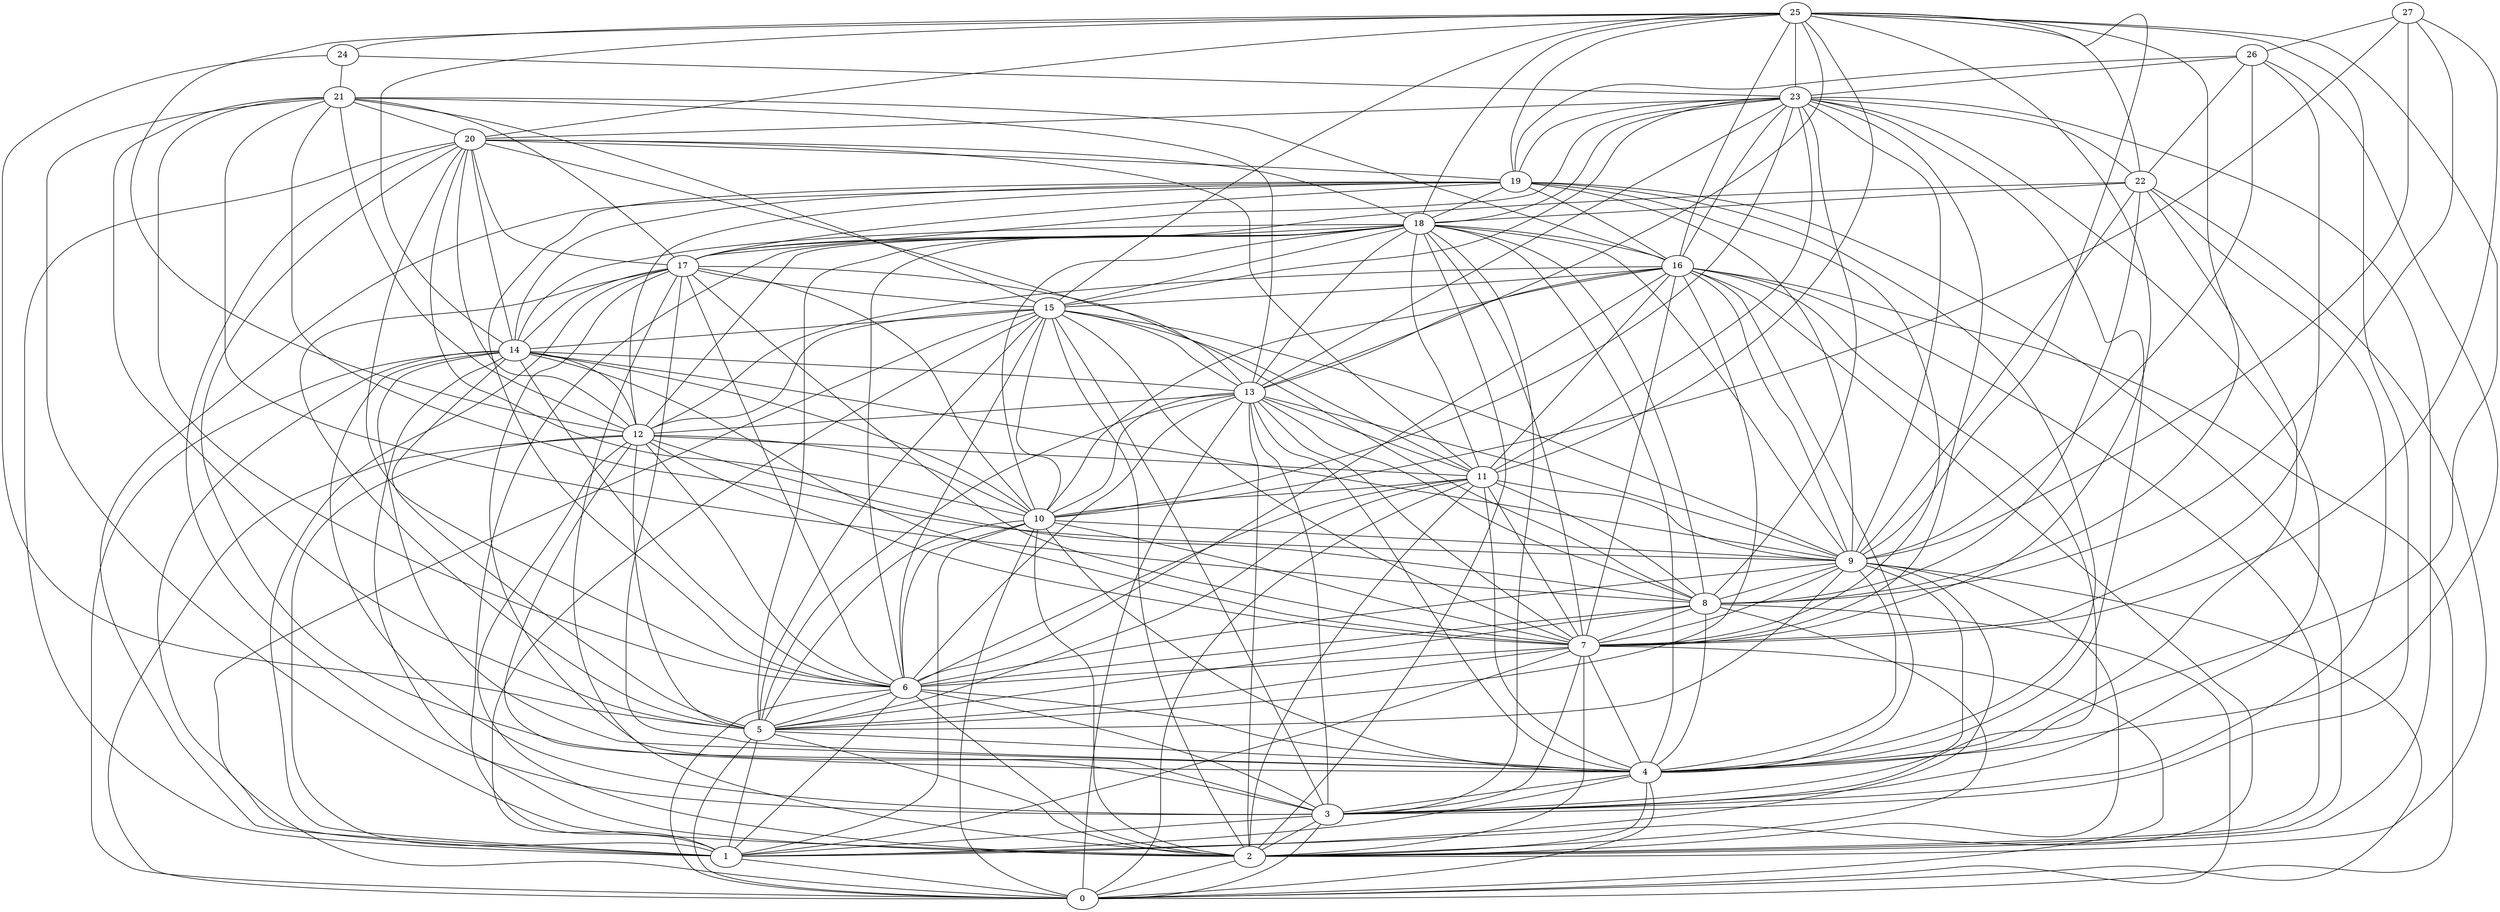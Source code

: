 graph G {
0;

1;

2;

3;

4;

5;

6;

7;

8;

9;

10;

11;

12;

13;

14;

15;

16;

17;

18;

19;

20;

21;

22;

23;

24;

25;

26;

27;

1 -- 0;

2 -- 0;

3 -- 0;

3 -- 1;

3 -- 2;

4 -- 0;

4 -- 1;

4 -- 2;

4 -- 3;

5 -- 0;

5 -- 1;

5 -- 2;

5 -- 4;

6 -- 0;

6 -- 1;

6 -- 2;

6 -- 3;

6 -- 4;

6 -- 5;

7 -- 0;

7 -- 1;

7 -- 2;

7 -- 3;

7 -- 4;

7 -- 5;

7 -- 6;

8 -- 0;

8 -- 2;

8 -- 4;

8 -- 5;

8 -- 6;

8 -- 7;

9 -- 0;

9 -- 1;

9 -- 2;

9 -- 3;

9 -- 4;

9 -- 5;

9 -- 6;

9 -- 7;

9 -- 8;

10 -- 0;

10 -- 1;

10 -- 2;

10 -- 4;

10 -- 5;

10 -- 6;

10 -- 7;

10 -- 9;

11 -- 0;

11 -- 2;

11 -- 4;

11 -- 5;

11 -- 6;

11 -- 7;

11 -- 8;

11 -- 9;

11 -- 10;

12 -- 0;

12 -- 1;

12 -- 2;

12 -- 3;

12 -- 5;

12 -- 6;

12 -- 7;

12 -- 8;

12 -- 10;

12 -- 11;

13 -- 0;

13 -- 2;

13 -- 3;

13 -- 4;

13 -- 5;

13 -- 6;

13 -- 7;

13 -- 8;

13 -- 9;

13 -- 10;

13 -- 11;

13 -- 12;

14 -- 0;

14 -- 1;

14 -- 2;

14 -- 3;

14 -- 4;

14 -- 5;

14 -- 6;

14 -- 7;

14 -- 9;

14 -- 10;

14 -- 12;

14 -- 13;

15 -- 0;

15 -- 1;

15 -- 2;

15 -- 3;

15 -- 5;

15 -- 6;

15 -- 7;

15 -- 9;

15 -- 10;

15 -- 11;

15 -- 12;

15 -- 13;

15 -- 14;

16 -- 0;

16 -- 1;

16 -- 2;

16 -- 3;

16 -- 4;

16 -- 5;

16 -- 6;

16 -- 7;

16 -- 9;

16 -- 10;

16 -- 11;

16 -- 12;

16 -- 13;

16 -- 15;

17 -- 1;

17 -- 2;

17 -- 3;

17 -- 4;

17 -- 5;

17 -- 6;

17 -- 7;

17 -- 8;

17 -- 10;

17 -- 14;

17 -- 15;

18 -- 1;

18 -- 2;

18 -- 3;

18 -- 4;

18 -- 5;

18 -- 6;

18 -- 7;

18 -- 8;

18 -- 9;

18 -- 10;

18 -- 11;

18 -- 12;

18 -- 13;

18 -- 14;

18 -- 15;

18 -- 16;

18 -- 17;

19 -- 1;

19 -- 2;

19 -- 4;

19 -- 6;

19 -- 7;

19 -- 9;

19 -- 12;

19 -- 14;

19 -- 16;

19 -- 17;

19 -- 18;

20 -- 1;

20 -- 3;

20 -- 4;

20 -- 6;

20 -- 10;

20 -- 11;

20 -- 12;

20 -- 13;

20 -- 14;

20 -- 17;

20 -- 18;

20 -- 19;

21 -- 2;

21 -- 5;

21 -- 6;

21 -- 8;

21 -- 9;

21 -- 12;

21 -- 13;

21 -- 15;

21 -- 16;

21 -- 17;

21 -- 20;

22 -- 2;

22 -- 3;

22 -- 4;

22 -- 8;

22 -- 9;

22 -- 17;

22 -- 18;

23 -- 2;

23 -- 3;

23 -- 4;

23 -- 7;

23 -- 8;

23 -- 9;

23 -- 10;

23 -- 11;

23 -- 13;

23 -- 15;

23 -- 16;

23 -- 17;

23 -- 18;

23 -- 19;

23 -- 20;

23 -- 22;

24 -- 5;

24 -- 21;

24 -- 23;

25 -- 3;

25 -- 4;

25 -- 7;

25 -- 8;

25 -- 9;

25 -- 11;

25 -- 12;

25 -- 13;

25 -- 14;

25 -- 15;

25 -- 16;

25 -- 18;

25 -- 19;

25 -- 20;

25 -- 22;

25 -- 23;

25 -- 24;

26 -- 4;

26 -- 7;

26 -- 9;

26 -- 19;

26 -- 22;

26 -- 23;

27 -- 7;

27 -- 8;

27 -- 9;

27 -- 10;

27 -- 26;

}
